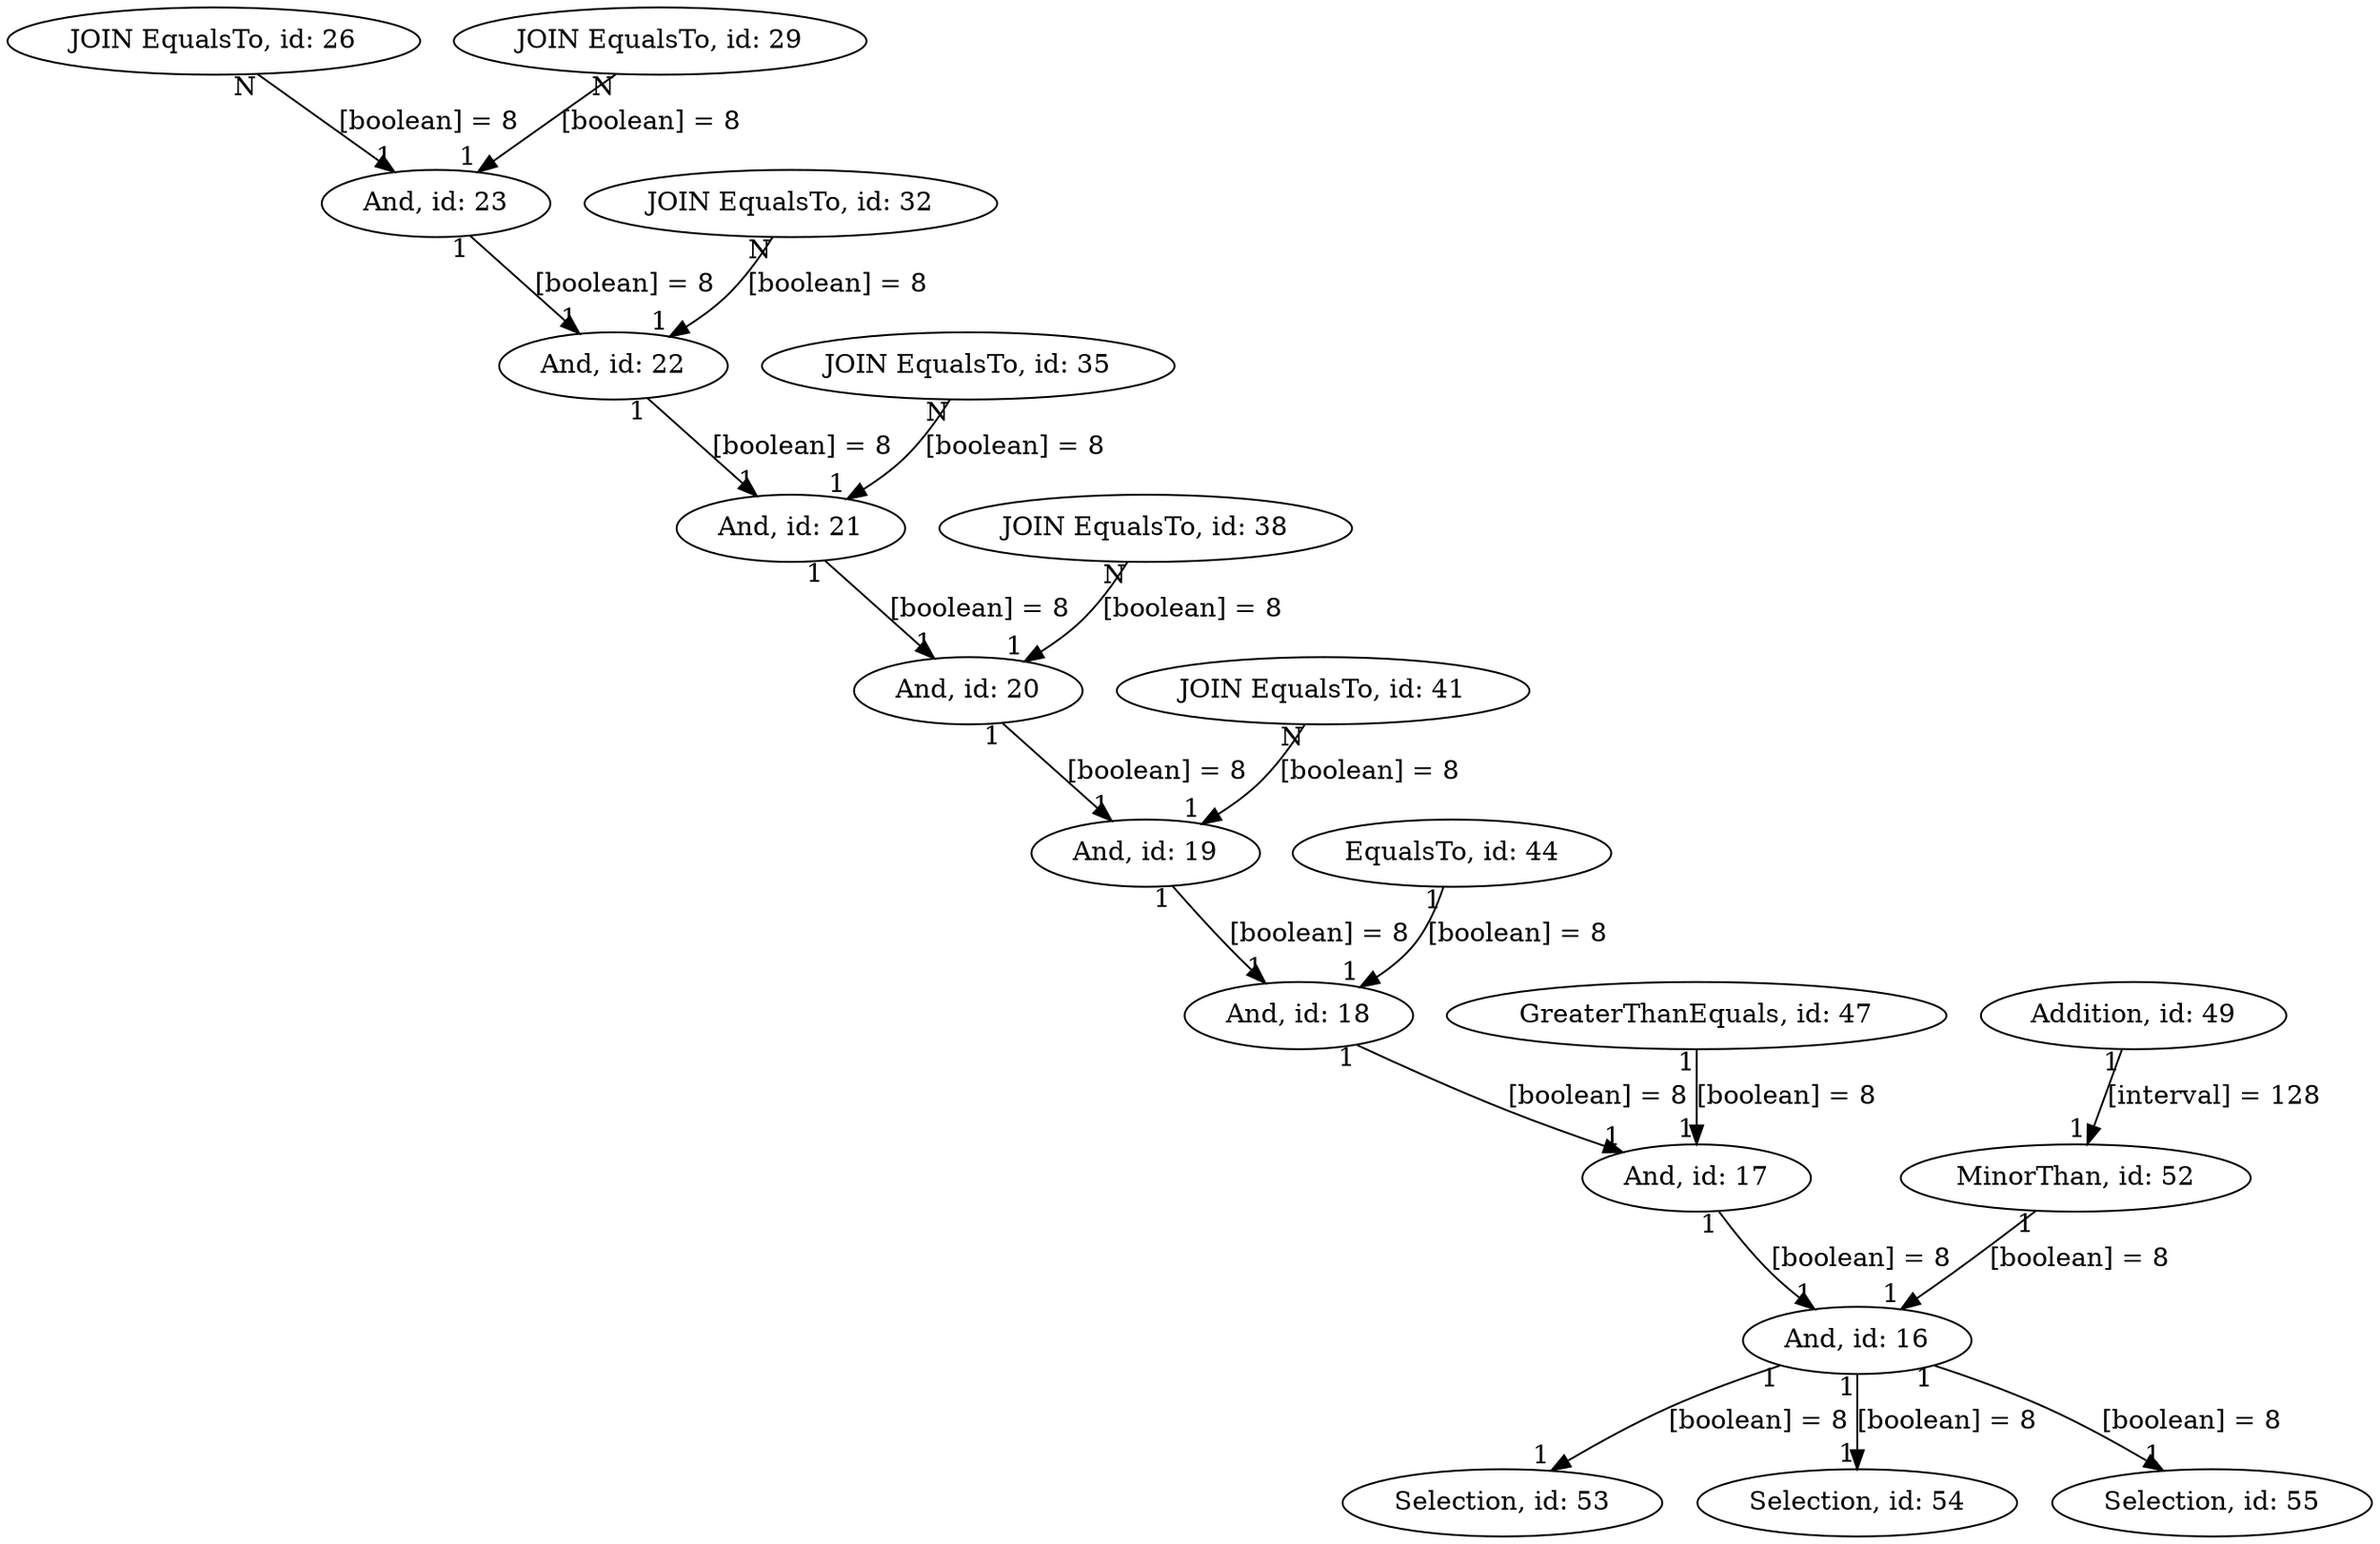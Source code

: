 digraph {
"JOIN EqualsTo, id: 26" -> "And, id: 23"[label="[boolean] = 8", headlabel="1", taillabel="N" ]
"JOIN EqualsTo, id: 29" -> "And, id: 23"[label="[boolean] = 8", headlabel="1", taillabel="N" ]
"And, id: 23" -> "And, id: 22"[label="[boolean] = 8", headlabel="1", taillabel="1" ]
"JOIN EqualsTo, id: 32" -> "And, id: 22"[label="[boolean] = 8", headlabel="1", taillabel="N" ]
"And, id: 22" -> "And, id: 21"[label="[boolean] = 8", headlabel="1", taillabel="1" ]
"JOIN EqualsTo, id: 35" -> "And, id: 21"[label="[boolean] = 8", headlabel="1", taillabel="N" ]
"And, id: 21" -> "And, id: 20"[label="[boolean] = 8", headlabel="1", taillabel="1" ]
"JOIN EqualsTo, id: 38" -> "And, id: 20"[label="[boolean] = 8", headlabel="1", taillabel="N" ]
"And, id: 20" -> "And, id: 19"[label="[boolean] = 8", headlabel="1", taillabel="1" ]
"JOIN EqualsTo, id: 41" -> "And, id: 19"[label="[boolean] = 8", headlabel="1", taillabel="N" ]
"And, id: 19" -> "And, id: 18"[label="[boolean] = 8", headlabel="1", taillabel="1" ]
"EqualsTo, id: 44" -> "And, id: 18"[label="[boolean] = 8", headlabel="1", taillabel="1" ]
"And, id: 18" -> "And, id: 17"[label="[boolean] = 8", headlabel="1", taillabel="1" ]
"GreaterThanEquals, id: 47" -> "And, id: 17"[label="[boolean] = 8", headlabel="1", taillabel="1" ]
"Addition, id: 49" -> "MinorThan, id: 52"[label="[interval] = 128", headlabel="1", taillabel="1" ]
"And, id: 17" -> "And, id: 16"[label="[boolean] = 8", headlabel="1", taillabel="1" ]
"MinorThan, id: 52" -> "And, id: 16"[label="[boolean] = 8", headlabel="1", taillabel="1" ]
"And, id: 16" -> "Selection, id: 53"[label="[boolean] = 8", headlabel="1", taillabel="1" ]
"And, id: 16" -> "Selection, id: 54"[label="[boolean] = 8", headlabel="1", taillabel="1" ]
"And, id: 16" -> "Selection, id: 55"[label="[boolean] = 8", headlabel="1", taillabel="1" ]
}

